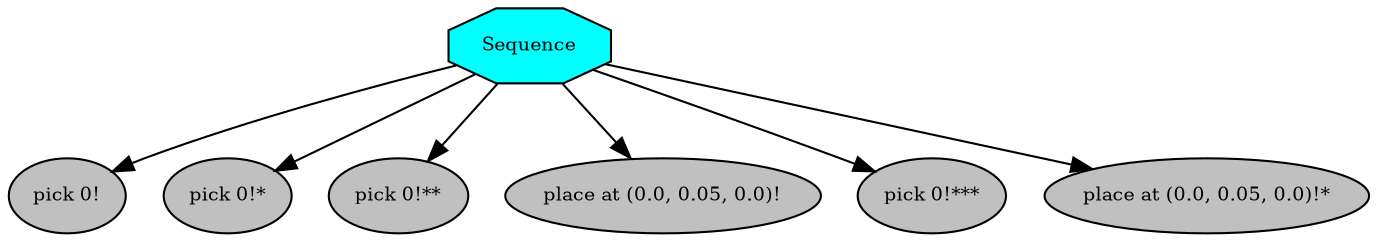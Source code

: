 digraph pastafarianism {
ordering=out;
graph [fontname="times-roman"];
node [fontname="times-roman"];
edge [fontname="times-roman"];
Sequence [fillcolor=cyan, fontcolor=black, fontsize=9, label=Sequence, shape=octagon, style=filled];
"pick 0!" [fillcolor=gray, fontcolor=black, fontsize=9, label="pick 0!", shape=ellipse, style=filled];
Sequence -> "pick 0!";
"pick 0!*" [fillcolor=gray, fontcolor=black, fontsize=9, label="pick 0!*", shape=ellipse, style=filled];
Sequence -> "pick 0!*";
"pick 0!**" [fillcolor=gray, fontcolor=black, fontsize=9, label="pick 0!**", shape=ellipse, style=filled];
Sequence -> "pick 0!**";
"place at (0.0, 0.05, 0.0)!" [fillcolor=gray, fontcolor=black, fontsize=9, label="place at (0.0, 0.05, 0.0)!", shape=ellipse, style=filled];
Sequence -> "place at (0.0, 0.05, 0.0)!";
"pick 0!***" [fillcolor=gray, fontcolor=black, fontsize=9, label="pick 0!***", shape=ellipse, style=filled];
Sequence -> "pick 0!***";
"place at (0.0, 0.05, 0.0)!*" [fillcolor=gray, fontcolor=black, fontsize=9, label="place at (0.0, 0.05, 0.0)!*", shape=ellipse, style=filled];
Sequence -> "place at (0.0, 0.05, 0.0)!*";
}
